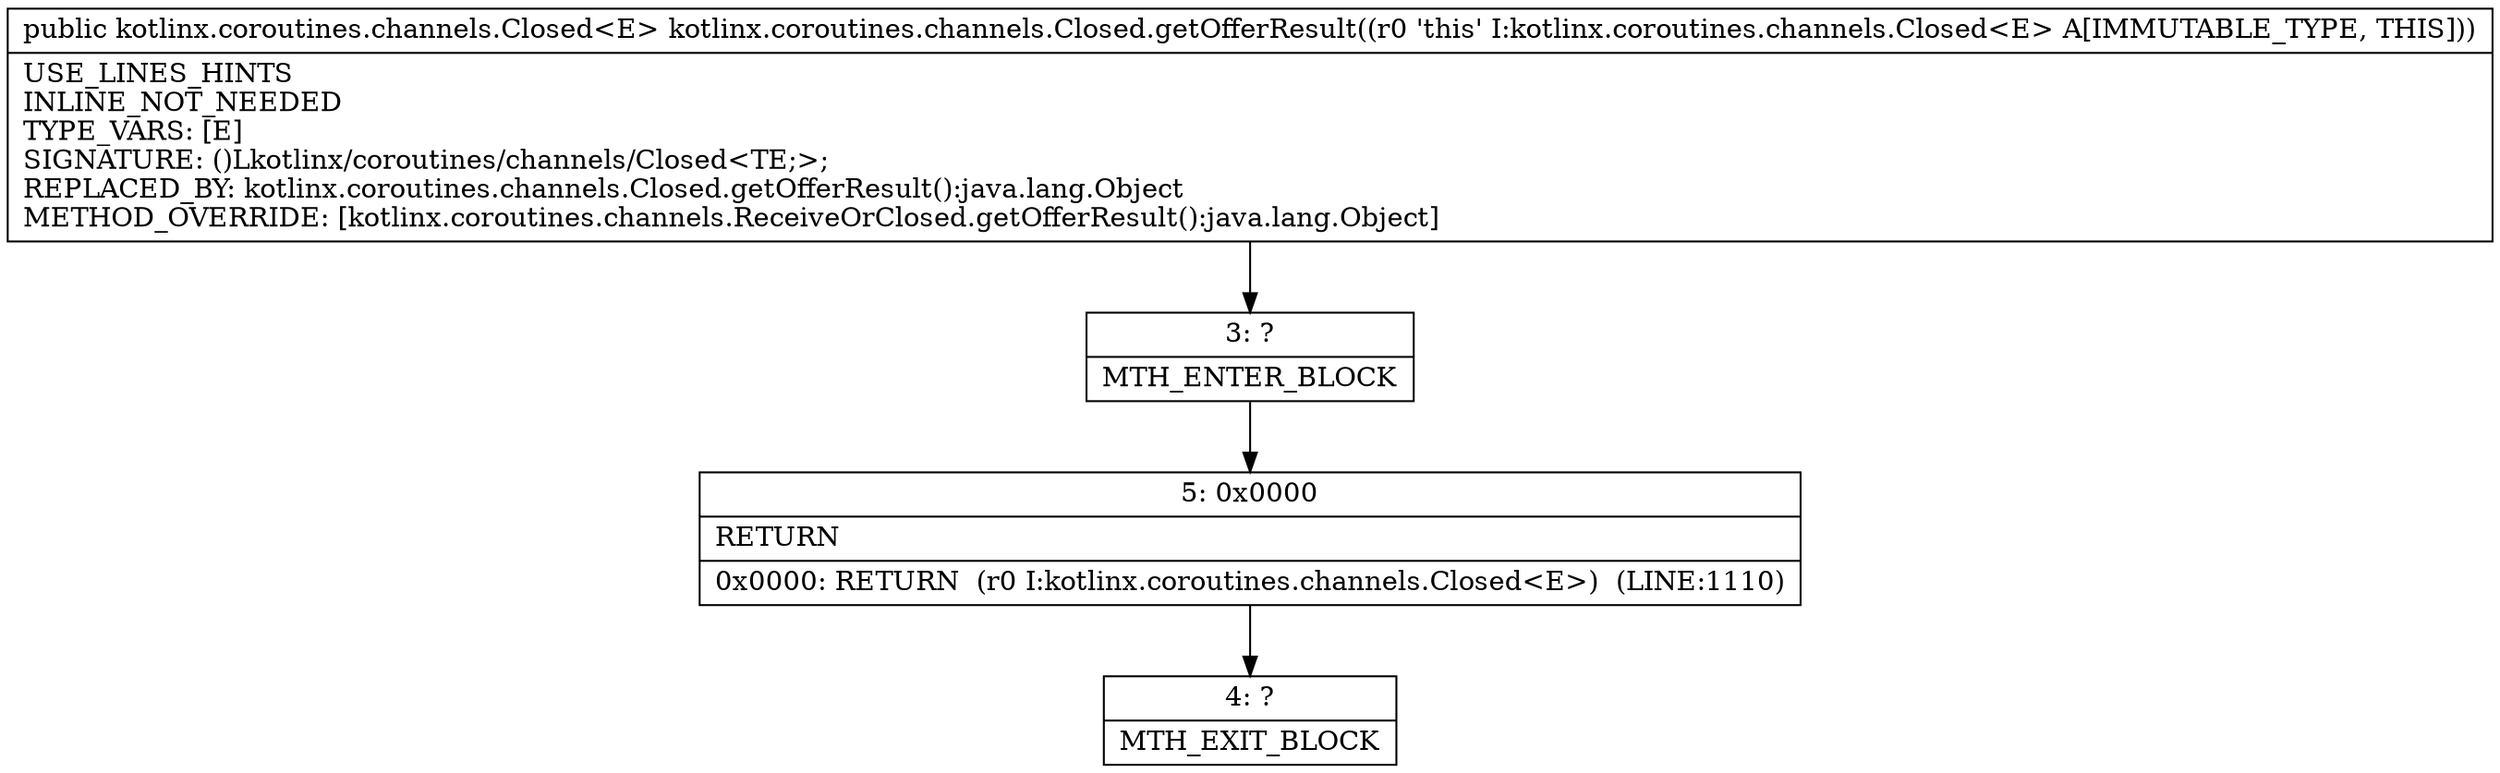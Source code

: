 digraph "CFG forkotlinx.coroutines.channels.Closed.getOfferResult()Lkotlinx\/coroutines\/channels\/Closed;" {
Node_3 [shape=record,label="{3\:\ ?|MTH_ENTER_BLOCK\l}"];
Node_5 [shape=record,label="{5\:\ 0x0000|RETURN\l|0x0000: RETURN  (r0 I:kotlinx.coroutines.channels.Closed\<E\>)  (LINE:1110)\l}"];
Node_4 [shape=record,label="{4\:\ ?|MTH_EXIT_BLOCK\l}"];
MethodNode[shape=record,label="{public kotlinx.coroutines.channels.Closed\<E\> kotlinx.coroutines.channels.Closed.getOfferResult((r0 'this' I:kotlinx.coroutines.channels.Closed\<E\> A[IMMUTABLE_TYPE, THIS]))  | USE_LINES_HINTS\lINLINE_NOT_NEEDED\lTYPE_VARS: [E]\lSIGNATURE: ()Lkotlinx\/coroutines\/channels\/Closed\<TE;\>;\lREPLACED_BY: kotlinx.coroutines.channels.Closed.getOfferResult():java.lang.Object\lMETHOD_OVERRIDE: [kotlinx.coroutines.channels.ReceiveOrClosed.getOfferResult():java.lang.Object]\l}"];
MethodNode -> Node_3;Node_3 -> Node_5;
Node_5 -> Node_4;
}


